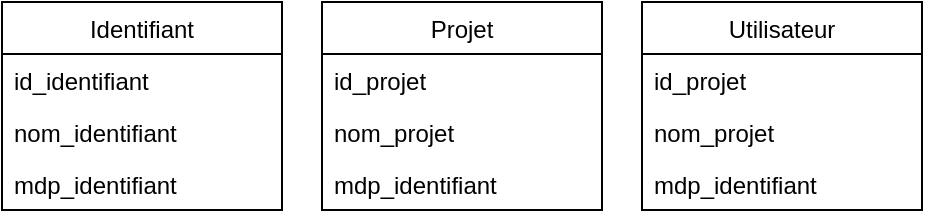 <mxfile version="14.7.7" type="github">
  <diagram id="LIKrjZTnSsTO0zBpMtUg" name="Page-1">
    <mxGraphModel dx="1152" dy="637" grid="1" gridSize="10" guides="1" tooltips="1" connect="1" arrows="1" fold="1" page="1" pageScale="1" pageWidth="827" pageHeight="1169" math="0" shadow="0">
      <root>
        <mxCell id="0" />
        <mxCell id="1" parent="0" />
        <mxCell id="si4SNDqKActHlRUU7x8P-1" value="Identifiant" style="swimlane;fontStyle=0;childLayout=stackLayout;horizontal=1;startSize=26;horizontalStack=0;resizeParent=1;resizeParentMax=0;resizeLast=0;collapsible=1;marginBottom=0;" vertex="1" parent="1">
          <mxGeometry x="40" y="80" width="140" height="104" as="geometry">
            <mxRectangle x="40" y="80" width="80" height="26" as="alternateBounds" />
          </mxGeometry>
        </mxCell>
        <mxCell id="si4SNDqKActHlRUU7x8P-2" value="id_identifiant&#xa;" style="text;strokeColor=none;fillColor=none;align=left;verticalAlign=top;spacingLeft=4;spacingRight=4;overflow=hidden;rotatable=0;points=[[0,0.5],[1,0.5]];portConstraint=eastwest;" vertex="1" parent="si4SNDqKActHlRUU7x8P-1">
          <mxGeometry y="26" width="140" height="26" as="geometry" />
        </mxCell>
        <mxCell id="si4SNDqKActHlRUU7x8P-3" value="nom_identifiant" style="text;strokeColor=none;fillColor=none;align=left;verticalAlign=top;spacingLeft=4;spacingRight=4;overflow=hidden;rotatable=0;points=[[0,0.5],[1,0.5]];portConstraint=eastwest;" vertex="1" parent="si4SNDqKActHlRUU7x8P-1">
          <mxGeometry y="52" width="140" height="26" as="geometry" />
        </mxCell>
        <mxCell id="si4SNDqKActHlRUU7x8P-4" value="mdp_identifiant" style="text;strokeColor=none;fillColor=none;align=left;verticalAlign=top;spacingLeft=4;spacingRight=4;overflow=hidden;rotatable=0;points=[[0,0.5],[1,0.5]];portConstraint=eastwest;" vertex="1" parent="si4SNDqKActHlRUU7x8P-1">
          <mxGeometry y="78" width="140" height="26" as="geometry" />
        </mxCell>
        <mxCell id="si4SNDqKActHlRUU7x8P-5" value="Projet" style="swimlane;fontStyle=0;childLayout=stackLayout;horizontal=1;startSize=26;horizontalStack=0;resizeParent=1;resizeParentMax=0;resizeLast=0;collapsible=1;marginBottom=0;" vertex="1" parent="1">
          <mxGeometry x="200" y="80" width="140" height="104" as="geometry">
            <mxRectangle x="220" y="80" width="80" height="26" as="alternateBounds" />
          </mxGeometry>
        </mxCell>
        <mxCell id="si4SNDqKActHlRUU7x8P-6" value="id_projet&#xa;" style="text;strokeColor=none;fillColor=none;align=left;verticalAlign=top;spacingLeft=4;spacingRight=4;overflow=hidden;rotatable=0;points=[[0,0.5],[1,0.5]];portConstraint=eastwest;" vertex="1" parent="si4SNDqKActHlRUU7x8P-5">
          <mxGeometry y="26" width="140" height="26" as="geometry" />
        </mxCell>
        <mxCell id="si4SNDqKActHlRUU7x8P-7" value="nom_projet" style="text;strokeColor=none;fillColor=none;align=left;verticalAlign=top;spacingLeft=4;spacingRight=4;overflow=hidden;rotatable=0;points=[[0,0.5],[1,0.5]];portConstraint=eastwest;" vertex="1" parent="si4SNDqKActHlRUU7x8P-5">
          <mxGeometry y="52" width="140" height="26" as="geometry" />
        </mxCell>
        <mxCell id="si4SNDqKActHlRUU7x8P-8" value="mdp_identifiant" style="text;strokeColor=none;fillColor=none;align=left;verticalAlign=top;spacingLeft=4;spacingRight=4;overflow=hidden;rotatable=0;points=[[0,0.5],[1,0.5]];portConstraint=eastwest;" vertex="1" parent="si4SNDqKActHlRUU7x8P-5">
          <mxGeometry y="78" width="140" height="26" as="geometry" />
        </mxCell>
        <mxCell id="si4SNDqKActHlRUU7x8P-9" value="Utilisateur" style="swimlane;fontStyle=0;childLayout=stackLayout;horizontal=1;startSize=26;horizontalStack=0;resizeParent=1;resizeParentMax=0;resizeLast=0;collapsible=1;marginBottom=0;" vertex="1" parent="1">
          <mxGeometry x="360" y="80" width="140" height="104" as="geometry">
            <mxRectangle x="220" y="80" width="80" height="26" as="alternateBounds" />
          </mxGeometry>
        </mxCell>
        <mxCell id="si4SNDqKActHlRUU7x8P-10" value="id_projet&#xa;" style="text;strokeColor=none;fillColor=none;align=left;verticalAlign=top;spacingLeft=4;spacingRight=4;overflow=hidden;rotatable=0;points=[[0,0.5],[1,0.5]];portConstraint=eastwest;" vertex="1" parent="si4SNDqKActHlRUU7x8P-9">
          <mxGeometry y="26" width="140" height="26" as="geometry" />
        </mxCell>
        <mxCell id="si4SNDqKActHlRUU7x8P-11" value="nom_projet" style="text;strokeColor=none;fillColor=none;align=left;verticalAlign=top;spacingLeft=4;spacingRight=4;overflow=hidden;rotatable=0;points=[[0,0.5],[1,0.5]];portConstraint=eastwest;" vertex="1" parent="si4SNDqKActHlRUU7x8P-9">
          <mxGeometry y="52" width="140" height="26" as="geometry" />
        </mxCell>
        <mxCell id="si4SNDqKActHlRUU7x8P-12" value="mdp_identifiant" style="text;strokeColor=none;fillColor=none;align=left;verticalAlign=top;spacingLeft=4;spacingRight=4;overflow=hidden;rotatable=0;points=[[0,0.5],[1,0.5]];portConstraint=eastwest;" vertex="1" parent="si4SNDqKActHlRUU7x8P-9">
          <mxGeometry y="78" width="140" height="26" as="geometry" />
        </mxCell>
      </root>
    </mxGraphModel>
  </diagram>
</mxfile>
